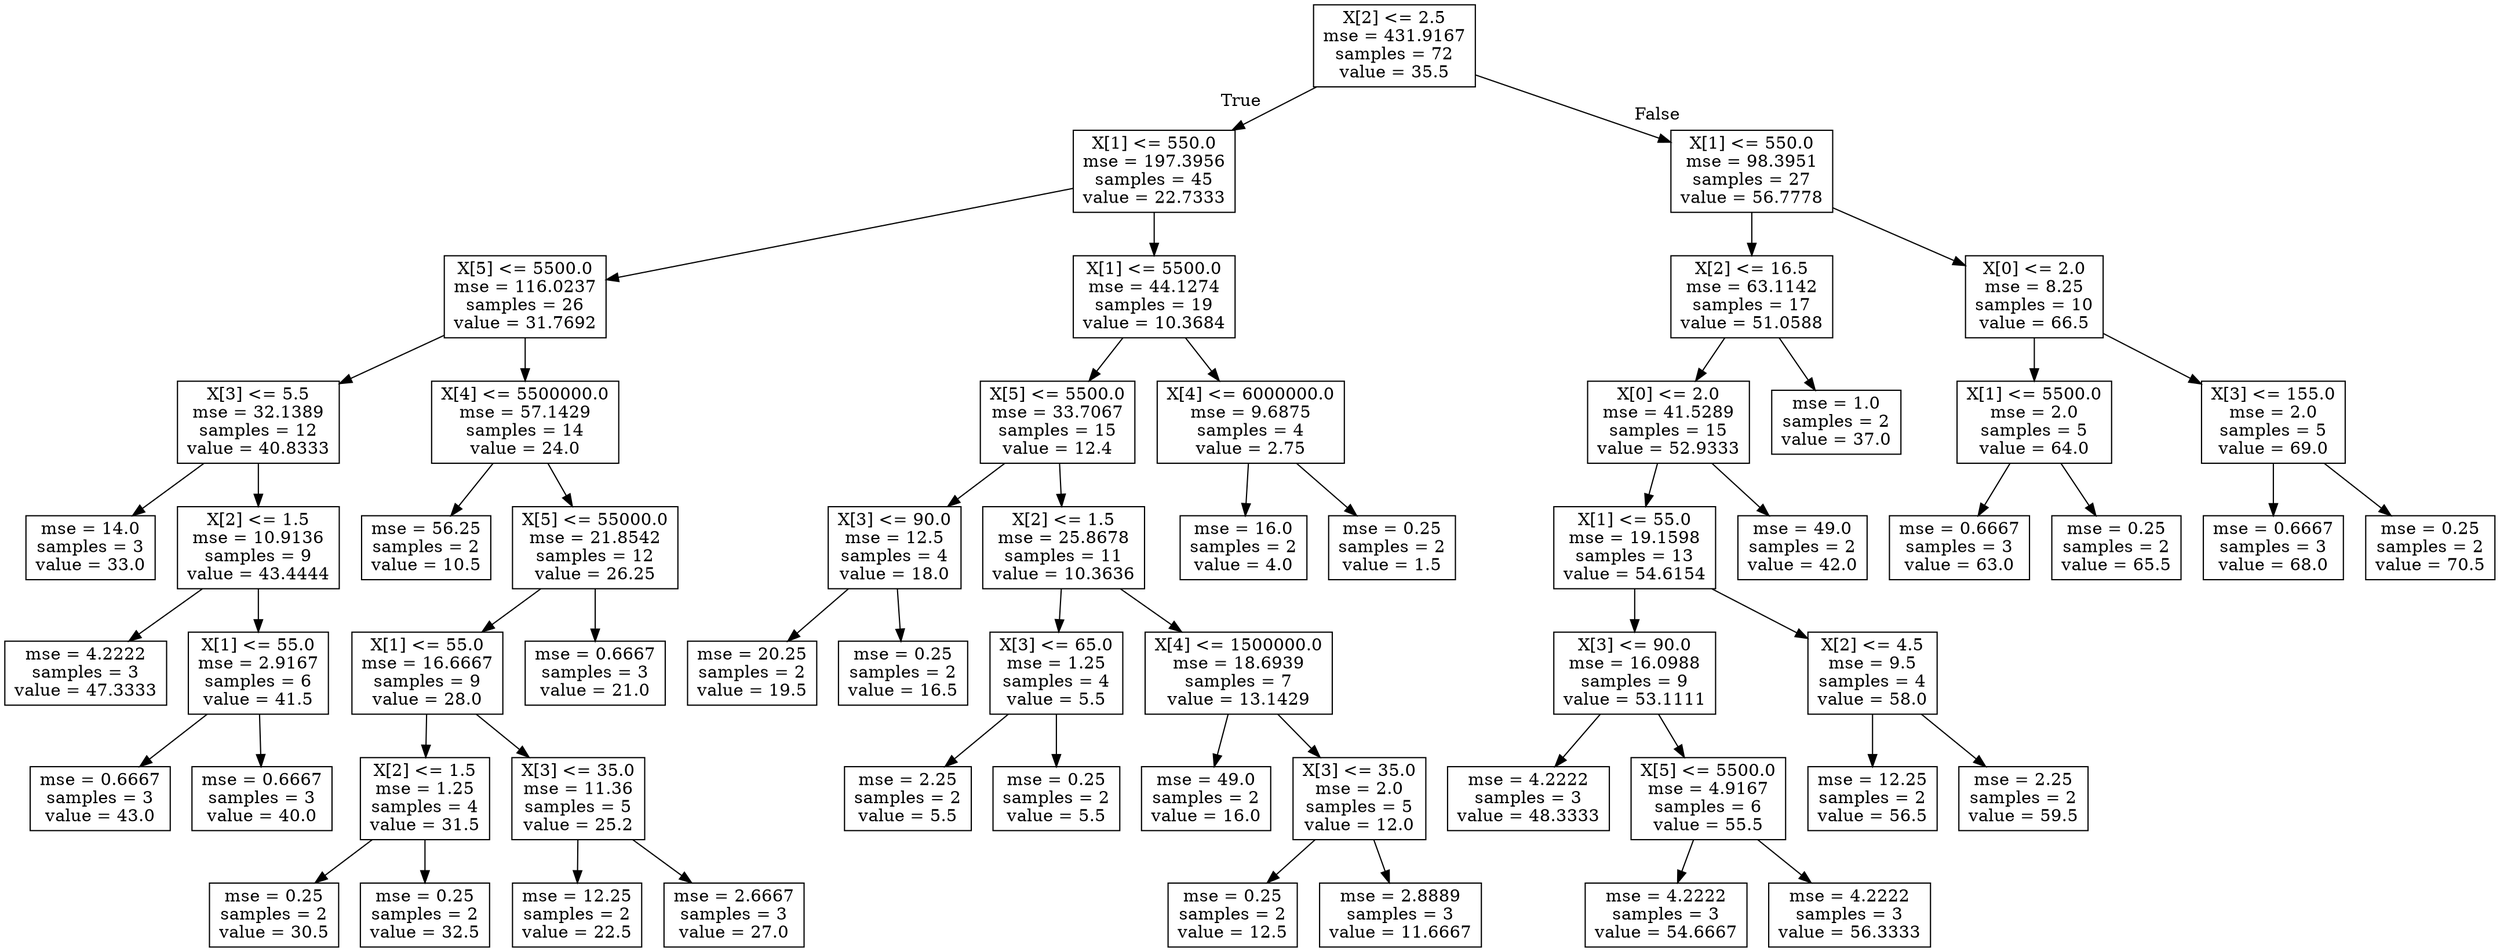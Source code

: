 digraph Tree {
node [shape=box] ;
0 [label="X[2] <= 2.5\nmse = 431.9167\nsamples = 72\nvalue = 35.5"] ;
1 [label="X[1] <= 550.0\nmse = 197.3956\nsamples = 45\nvalue = 22.7333"] ;
0 -> 1 [labeldistance=2.5, labelangle=45, headlabel="True"] ;
2 [label="X[5] <= 5500.0\nmse = 116.0237\nsamples = 26\nvalue = 31.7692"] ;
1 -> 2 ;
3 [label="X[3] <= 5.5\nmse = 32.1389\nsamples = 12\nvalue = 40.8333"] ;
2 -> 3 ;
4 [label="mse = 14.0\nsamples = 3\nvalue = 33.0"] ;
3 -> 4 ;
5 [label="X[2] <= 1.5\nmse = 10.9136\nsamples = 9\nvalue = 43.4444"] ;
3 -> 5 ;
6 [label="mse = 4.2222\nsamples = 3\nvalue = 47.3333"] ;
5 -> 6 ;
7 [label="X[1] <= 55.0\nmse = 2.9167\nsamples = 6\nvalue = 41.5"] ;
5 -> 7 ;
8 [label="mse = 0.6667\nsamples = 3\nvalue = 43.0"] ;
7 -> 8 ;
9 [label="mse = 0.6667\nsamples = 3\nvalue = 40.0"] ;
7 -> 9 ;
10 [label="X[4] <= 5500000.0\nmse = 57.1429\nsamples = 14\nvalue = 24.0"] ;
2 -> 10 ;
11 [label="mse = 56.25\nsamples = 2\nvalue = 10.5"] ;
10 -> 11 ;
12 [label="X[5] <= 55000.0\nmse = 21.8542\nsamples = 12\nvalue = 26.25"] ;
10 -> 12 ;
13 [label="X[1] <= 55.0\nmse = 16.6667\nsamples = 9\nvalue = 28.0"] ;
12 -> 13 ;
14 [label="X[2] <= 1.5\nmse = 1.25\nsamples = 4\nvalue = 31.5"] ;
13 -> 14 ;
15 [label="mse = 0.25\nsamples = 2\nvalue = 30.5"] ;
14 -> 15 ;
16 [label="mse = 0.25\nsamples = 2\nvalue = 32.5"] ;
14 -> 16 ;
17 [label="X[3] <= 35.0\nmse = 11.36\nsamples = 5\nvalue = 25.2"] ;
13 -> 17 ;
18 [label="mse = 12.25\nsamples = 2\nvalue = 22.5"] ;
17 -> 18 ;
19 [label="mse = 2.6667\nsamples = 3\nvalue = 27.0"] ;
17 -> 19 ;
20 [label="mse = 0.6667\nsamples = 3\nvalue = 21.0"] ;
12 -> 20 ;
21 [label="X[1] <= 5500.0\nmse = 44.1274\nsamples = 19\nvalue = 10.3684"] ;
1 -> 21 ;
22 [label="X[5] <= 5500.0\nmse = 33.7067\nsamples = 15\nvalue = 12.4"] ;
21 -> 22 ;
23 [label="X[3] <= 90.0\nmse = 12.5\nsamples = 4\nvalue = 18.0"] ;
22 -> 23 ;
24 [label="mse = 20.25\nsamples = 2\nvalue = 19.5"] ;
23 -> 24 ;
25 [label="mse = 0.25\nsamples = 2\nvalue = 16.5"] ;
23 -> 25 ;
26 [label="X[2] <= 1.5\nmse = 25.8678\nsamples = 11\nvalue = 10.3636"] ;
22 -> 26 ;
27 [label="X[3] <= 65.0\nmse = 1.25\nsamples = 4\nvalue = 5.5"] ;
26 -> 27 ;
28 [label="mse = 2.25\nsamples = 2\nvalue = 5.5"] ;
27 -> 28 ;
29 [label="mse = 0.25\nsamples = 2\nvalue = 5.5"] ;
27 -> 29 ;
30 [label="X[4] <= 1500000.0\nmse = 18.6939\nsamples = 7\nvalue = 13.1429"] ;
26 -> 30 ;
31 [label="mse = 49.0\nsamples = 2\nvalue = 16.0"] ;
30 -> 31 ;
32 [label="X[3] <= 35.0\nmse = 2.0\nsamples = 5\nvalue = 12.0"] ;
30 -> 32 ;
33 [label="mse = 0.25\nsamples = 2\nvalue = 12.5"] ;
32 -> 33 ;
34 [label="mse = 2.8889\nsamples = 3\nvalue = 11.6667"] ;
32 -> 34 ;
35 [label="X[4] <= 6000000.0\nmse = 9.6875\nsamples = 4\nvalue = 2.75"] ;
21 -> 35 ;
36 [label="mse = 16.0\nsamples = 2\nvalue = 4.0"] ;
35 -> 36 ;
37 [label="mse = 0.25\nsamples = 2\nvalue = 1.5"] ;
35 -> 37 ;
38 [label="X[1] <= 550.0\nmse = 98.3951\nsamples = 27\nvalue = 56.7778"] ;
0 -> 38 [labeldistance=2.5, labelangle=-45, headlabel="False"] ;
39 [label="X[2] <= 16.5\nmse = 63.1142\nsamples = 17\nvalue = 51.0588"] ;
38 -> 39 ;
40 [label="X[0] <= 2.0\nmse = 41.5289\nsamples = 15\nvalue = 52.9333"] ;
39 -> 40 ;
41 [label="X[1] <= 55.0\nmse = 19.1598\nsamples = 13\nvalue = 54.6154"] ;
40 -> 41 ;
42 [label="X[3] <= 90.0\nmse = 16.0988\nsamples = 9\nvalue = 53.1111"] ;
41 -> 42 ;
43 [label="mse = 4.2222\nsamples = 3\nvalue = 48.3333"] ;
42 -> 43 ;
44 [label="X[5] <= 5500.0\nmse = 4.9167\nsamples = 6\nvalue = 55.5"] ;
42 -> 44 ;
45 [label="mse = 4.2222\nsamples = 3\nvalue = 54.6667"] ;
44 -> 45 ;
46 [label="mse = 4.2222\nsamples = 3\nvalue = 56.3333"] ;
44 -> 46 ;
47 [label="X[2] <= 4.5\nmse = 9.5\nsamples = 4\nvalue = 58.0"] ;
41 -> 47 ;
48 [label="mse = 12.25\nsamples = 2\nvalue = 56.5"] ;
47 -> 48 ;
49 [label="mse = 2.25\nsamples = 2\nvalue = 59.5"] ;
47 -> 49 ;
50 [label="mse = 49.0\nsamples = 2\nvalue = 42.0"] ;
40 -> 50 ;
51 [label="mse = 1.0\nsamples = 2\nvalue = 37.0"] ;
39 -> 51 ;
52 [label="X[0] <= 2.0\nmse = 8.25\nsamples = 10\nvalue = 66.5"] ;
38 -> 52 ;
53 [label="X[1] <= 5500.0\nmse = 2.0\nsamples = 5\nvalue = 64.0"] ;
52 -> 53 ;
54 [label="mse = 0.6667\nsamples = 3\nvalue = 63.0"] ;
53 -> 54 ;
55 [label="mse = 0.25\nsamples = 2\nvalue = 65.5"] ;
53 -> 55 ;
56 [label="X[3] <= 155.0\nmse = 2.0\nsamples = 5\nvalue = 69.0"] ;
52 -> 56 ;
57 [label="mse = 0.6667\nsamples = 3\nvalue = 68.0"] ;
56 -> 57 ;
58 [label="mse = 0.25\nsamples = 2\nvalue = 70.5"] ;
56 -> 58 ;
}